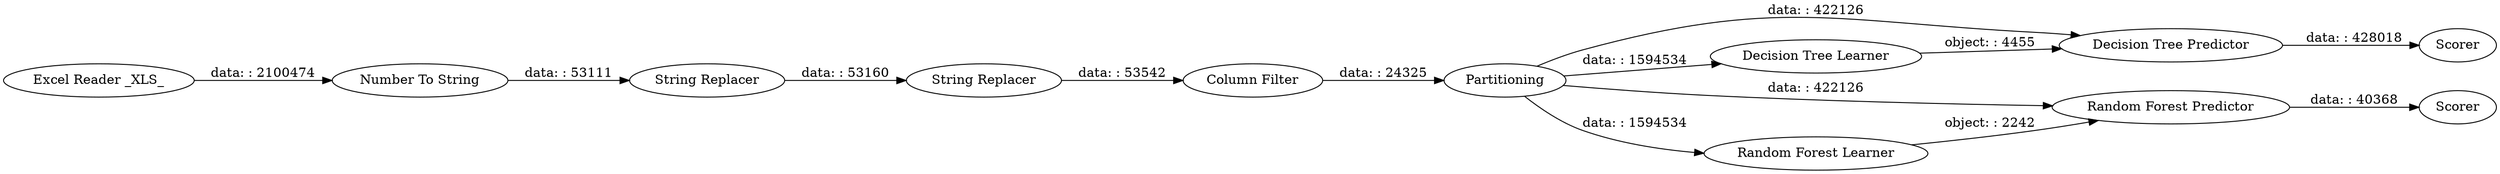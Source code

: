 digraph {
	"-8364805512226736040_8" [label="Decision Tree Predictor"]
	"-8364805512226736040_7" [label="Decision Tree Learner"]
	"-8364805512226736040_12" [label=Scorer]
	"-8364805512226736040_6" [label=Partitioning]
	"-8364805512226736040_11" [label=Scorer]
	"-8364805512226736040_9" [label="Random Forest Predictor"]
	"-8364805512226736040_1" [label="Excel Reader _XLS_"]
	"-8364805512226736040_4" [label="String Replacer"]
	"-8364805512226736040_10" [label="Random Forest Learner"]
	"-8364805512226736040_2" [label="Number To String"]
	"-8364805512226736040_3" [label="String Replacer"]
	"-8364805512226736040_5" [label="Column Filter"]
	"-8364805512226736040_9" -> "-8364805512226736040_12" [label="data: : 40368"]
	"-8364805512226736040_4" -> "-8364805512226736040_5" [label="data: : 53542"]
	"-8364805512226736040_2" -> "-8364805512226736040_3" [label="data: : 53111"]
	"-8364805512226736040_7" -> "-8364805512226736040_8" [label="object: : 4455"]
	"-8364805512226736040_8" -> "-8364805512226736040_11" [label="data: : 428018"]
	"-8364805512226736040_1" -> "-8364805512226736040_2" [label="data: : 2100474"]
	"-8364805512226736040_3" -> "-8364805512226736040_4" [label="data: : 53160"]
	"-8364805512226736040_6" -> "-8364805512226736040_9" [label="data: : 422126"]
	"-8364805512226736040_6" -> "-8364805512226736040_10" [label="data: : 1594534"]
	"-8364805512226736040_10" -> "-8364805512226736040_9" [label="object: : 2242"]
	"-8364805512226736040_6" -> "-8364805512226736040_7" [label="data: : 1594534"]
	"-8364805512226736040_5" -> "-8364805512226736040_6" [label="data: : 24325"]
	"-8364805512226736040_6" -> "-8364805512226736040_8" [label="data: : 422126"]
	rankdir=LR
}
